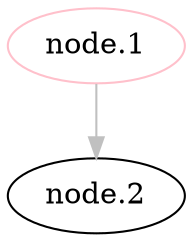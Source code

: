 digraph Perl
{
graph [ rankdir="TB" ]
node [ shape="oval" ]
edge [ color="grey" ]
"node.1" [ color="pink" ]
"node.2"
"node.1" -> "node.2" [ label="" ]
}
